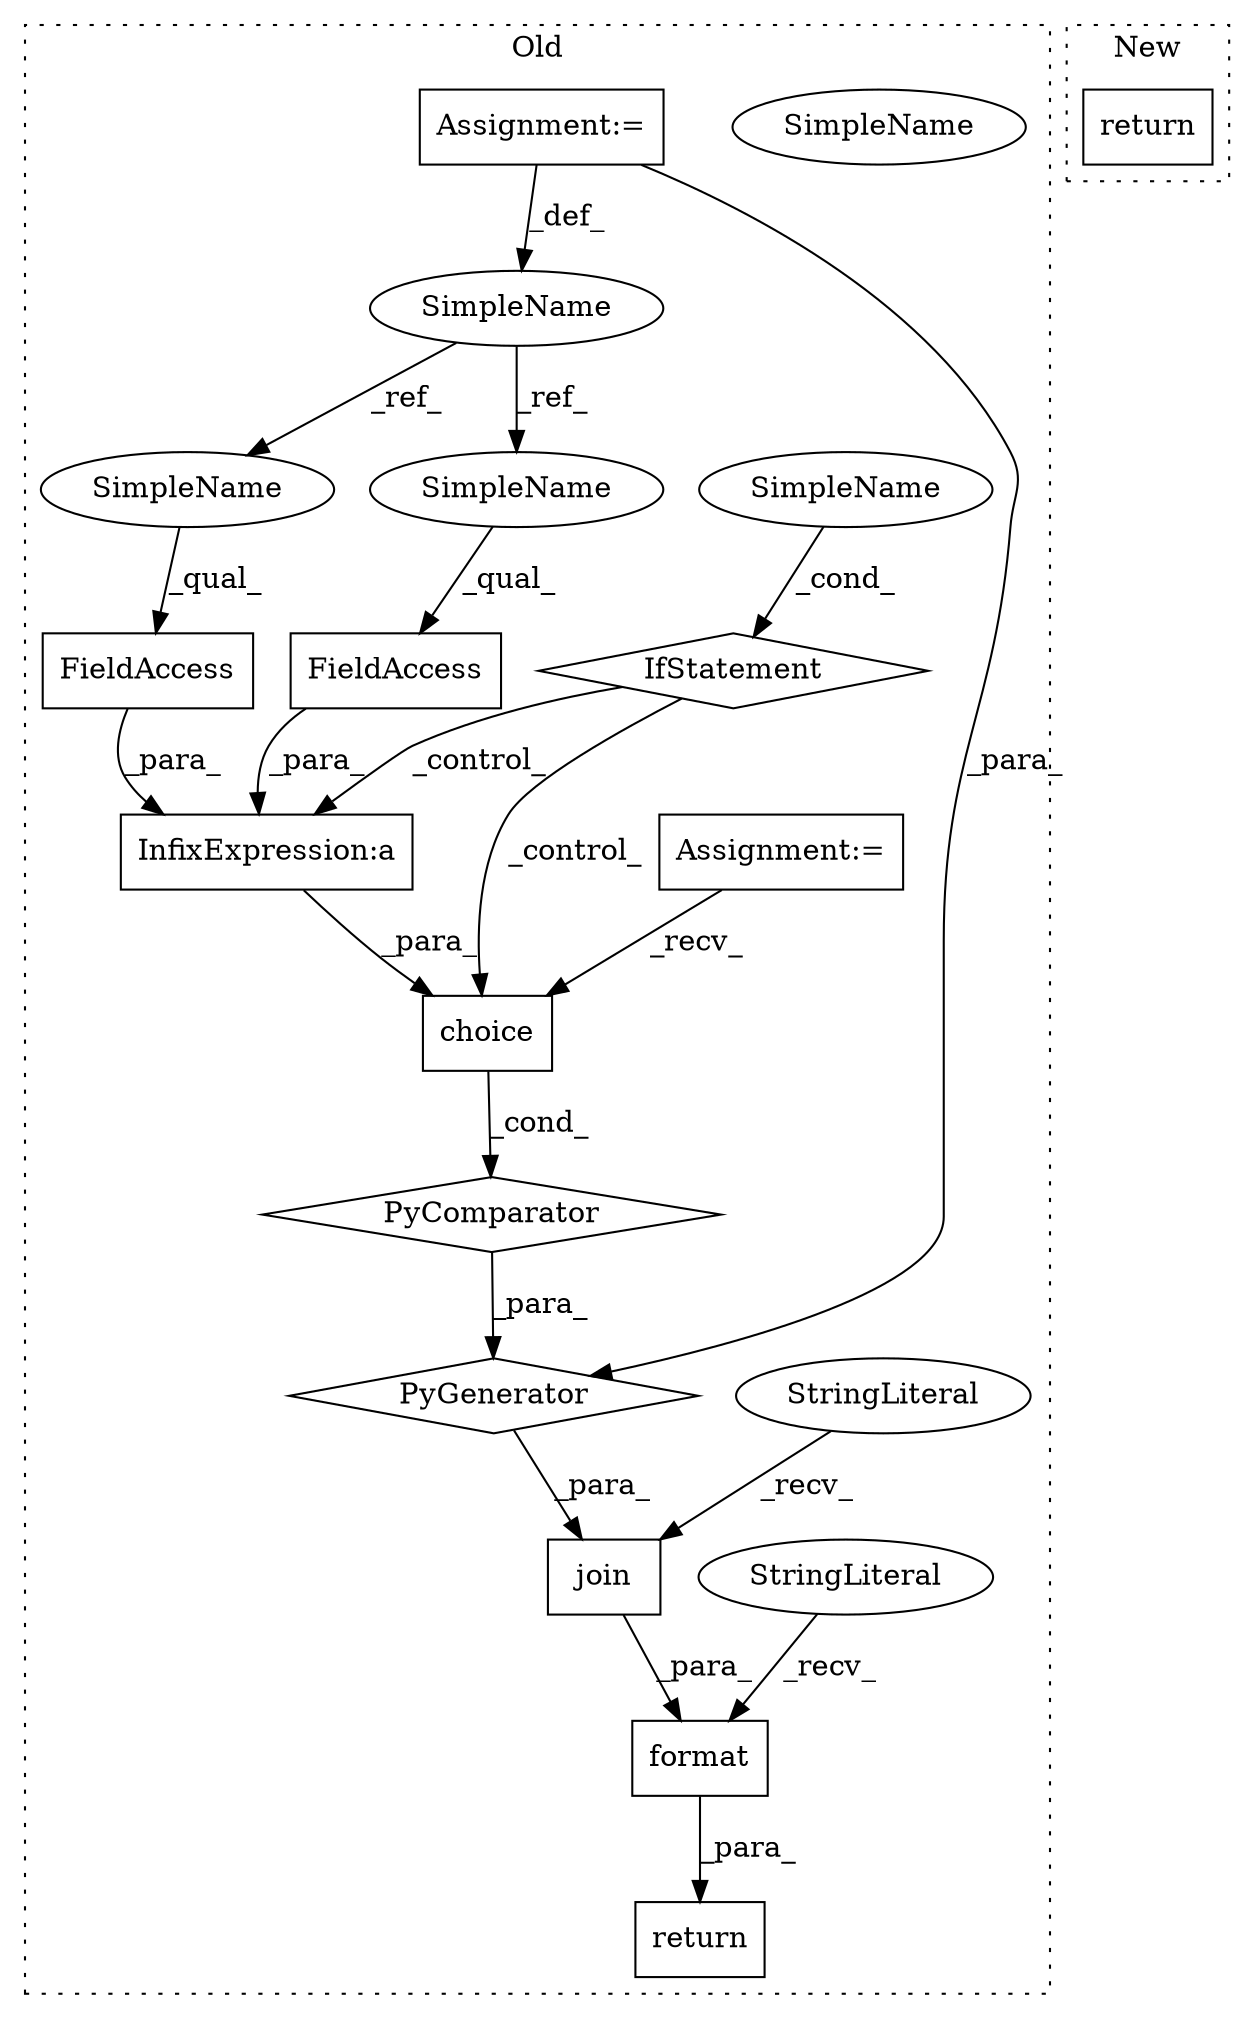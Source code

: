 digraph G {
subgraph cluster0 {
1 [label="choice" a="32" s="271,316" l="7,1" shape="box"];
3 [label="return" a="41" s="220" l="7" shape="box"];
4 [label="IfStatement" a="25" s="375" l="24" shape="diamond"];
5 [label="SimpleName" a="42" s="394" l="5" shape="ellipse"];
6 [label="PyComparator" a="113" s="375" l="24" shape="diamond"];
7 [label="join" a="32" s="250,405" l="14,-3" shape="box"];
8 [label="StringLiteral" a="45" s="247" l="2" shape="ellipse"];
9 [label="Assignment:=" a="7" s="189" l="6" shape="box"];
10 [label="Assignment:=" a="7" s="208" l="6" shape="box"];
11 [label="InfixExpression:a" a="27" s="300" l="3" shape="box"];
12 [label="FieldAccess" a="22" s="278" l="22" shape="box"];
13 [label="SimpleName" a="42" s="208" l="6" shape="ellipse"];
14 [label="FieldAccess" a="22" s="303" l="13" shape="box"];
15 [label="format" a="32" s="240,402" l="7,1" shape="box"];
16 [label="PyGenerator" a="107" s="264" l="141" shape="diamond"];
17 [label="StringLiteral" a="45" s="227" l="12" shape="ellipse"];
18 [label="SimpleName" a="42" s="278" l="6" shape="ellipse"];
19 [label="SimpleName" a="42" s="303" l="6" shape="ellipse"];
20 [label="SimpleName" a="42" s="394" l="5" shape="ellipse"];
label = "Old";
style="dotted";
}
subgraph cluster1 {
2 [label="return" a="41" s="160" l="8" shape="box"];
label = "New";
style="dotted";
}
1 -> 6 [label="_cond_"];
4 -> 11 [label="_control_"];
4 -> 1 [label="_control_"];
6 -> 16 [label="_para_"];
7 -> 15 [label="_para_"];
8 -> 7 [label="_recv_"];
9 -> 1 [label="_recv_"];
10 -> 13 [label="_def_"];
10 -> 16 [label="_para_"];
11 -> 1 [label="_para_"];
12 -> 11 [label="_para_"];
13 -> 18 [label="_ref_"];
13 -> 19 [label="_ref_"];
14 -> 11 [label="_para_"];
15 -> 3 [label="_para_"];
16 -> 7 [label="_para_"];
17 -> 15 [label="_recv_"];
18 -> 12 [label="_qual_"];
19 -> 14 [label="_qual_"];
20 -> 4 [label="_cond_"];
}